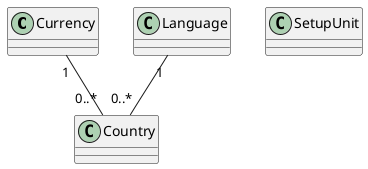 @startuml Platform CD

class Currency {
}

class Language {
}

class Country {
}

Currency "1" -- "0..*" Country
Language "1" -- "0..*" Country

class SetupUnit {
}

@enduml